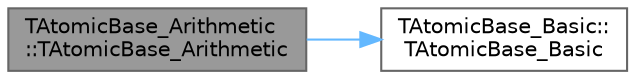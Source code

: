 digraph "TAtomicBase_Arithmetic::TAtomicBase_Arithmetic"
{
 // INTERACTIVE_SVG=YES
 // LATEX_PDF_SIZE
  bgcolor="transparent";
  edge [fontname=Helvetica,fontsize=10,labelfontname=Helvetica,labelfontsize=10];
  node [fontname=Helvetica,fontsize=10,shape=box,height=0.2,width=0.4];
  rankdir="LR";
  Node1 [id="Node000001",label="TAtomicBase_Arithmetic\l::TAtomicBase_Arithmetic",height=0.2,width=0.4,color="gray40", fillcolor="grey60", style="filled", fontcolor="black",tooltip=" "];
  Node1 -> Node2 [id="edge1_Node000001_Node000002",color="steelblue1",style="solid",tooltip=" "];
  Node2 [id="Node000002",label="TAtomicBase_Basic::\lTAtomicBase_Basic",height=0.2,width=0.4,color="grey40", fillcolor="white", style="filled",URL="$da/db6/structTAtomicBase__Basic.html#aa5c2f9c292b395b07736d9c202c7c32e",tooltip=" "];
}
